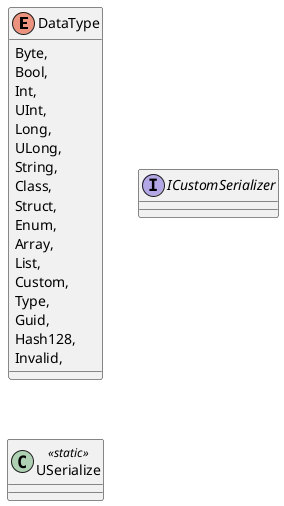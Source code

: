 @startuml
enum DataType {
    Byte,
    Bool,
    Int,
    UInt,
    Long,
    ULong,
    String,
    Class,
    Struct,
    Enum,
    Array,
    List,
    Custom,
    Type,
    Guid,
    Hash128,
    Invalid,
}
interface ICustomSerializer {
}
class USerialize <<static>> {
}
@enduml
